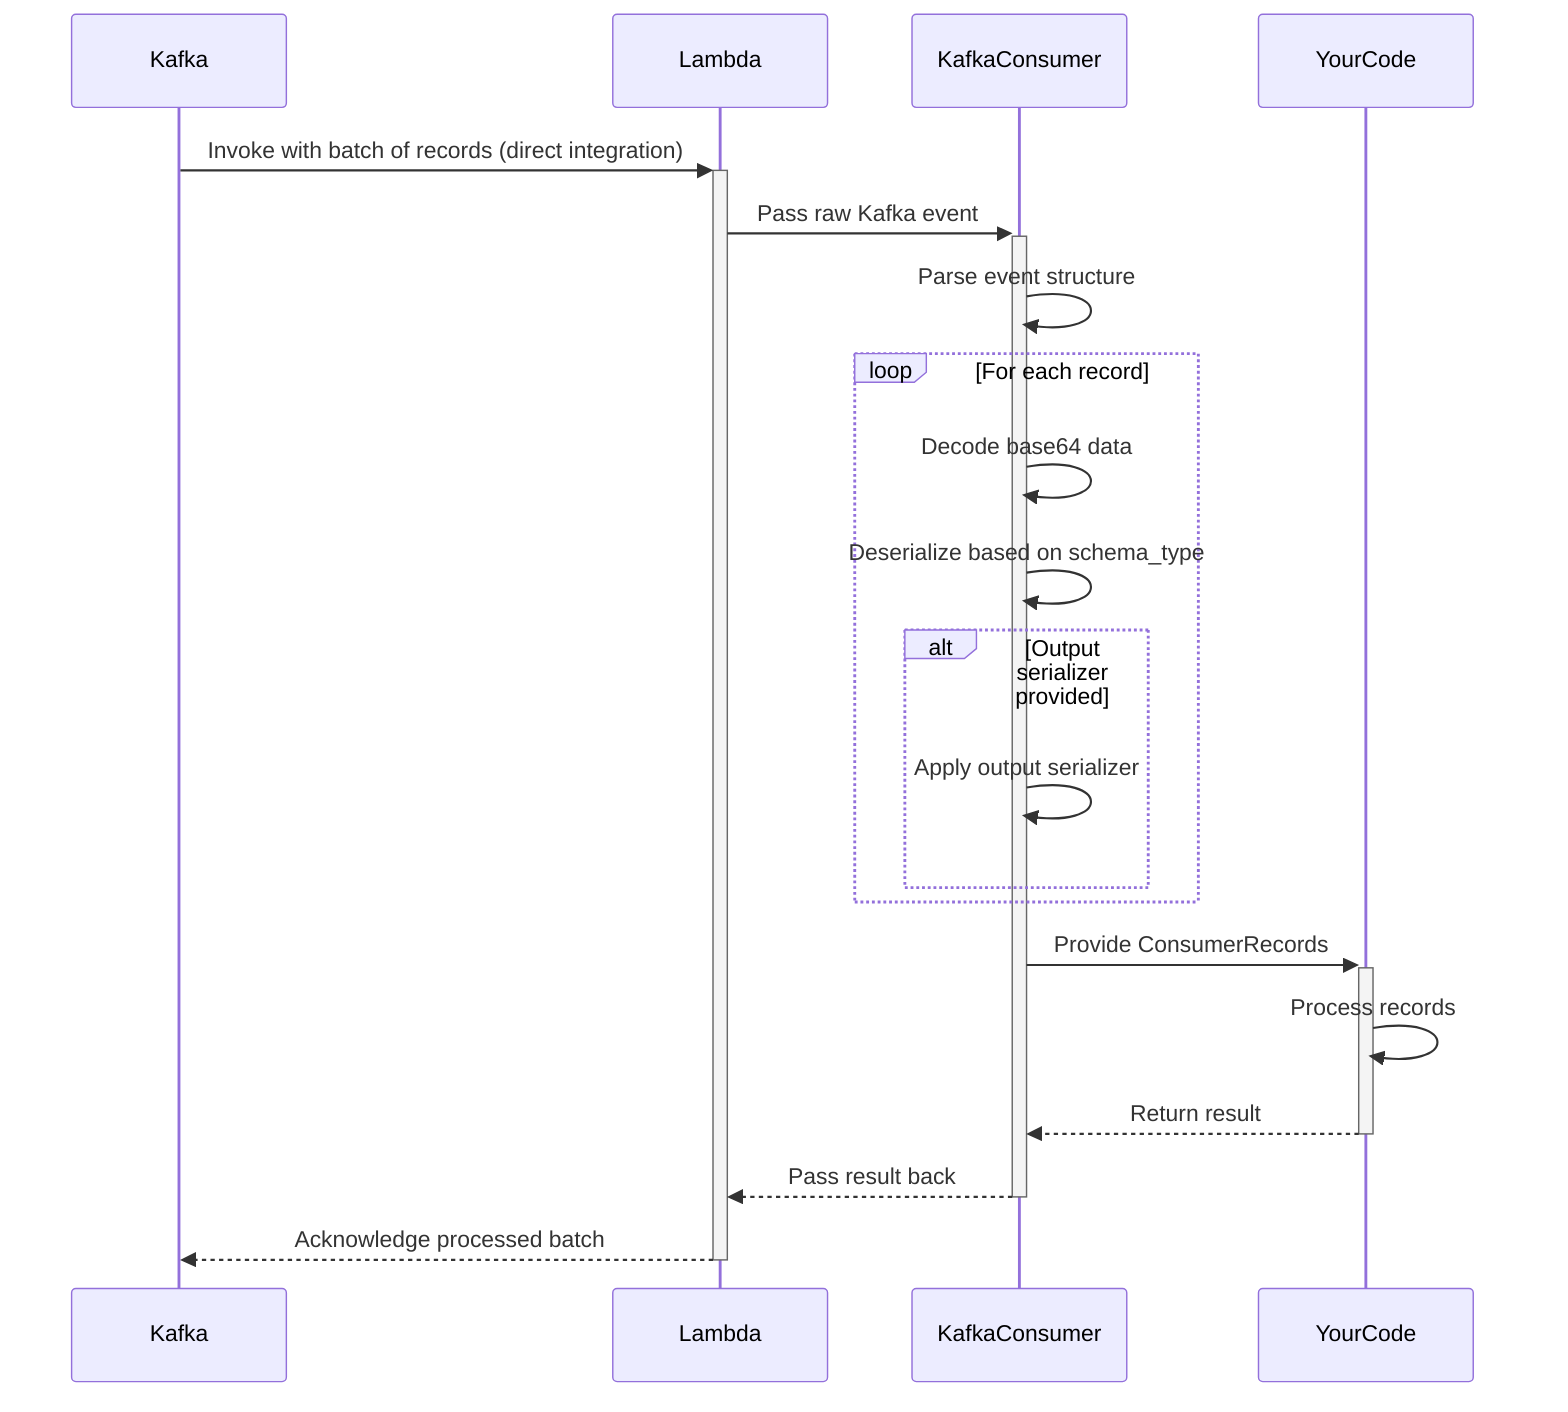 sequenceDiagram
  participant Kafka
  participant Lambda
  participant KafkaConsumer
  participant YourCode
  Kafka->>+Lambda: Invoke with batch of records (direct integration)
  Lambda->>+KafkaConsumer: Pass raw Kafka event
  KafkaConsumer->>KafkaConsumer: Parse event structure
  loop For each record
      KafkaConsumer->>KafkaConsumer: Decode base64 data
      KafkaConsumer->>KafkaConsumer: Deserialize based on schema_type
      alt Output serializer provided
          KafkaConsumer->>KafkaConsumer: Apply output serializer
      end
  end
  KafkaConsumer->>+YourCode: Provide ConsumerRecords
  YourCode->>YourCode: Process records
  YourCode-->>-KafkaConsumer: Return result
  KafkaConsumer-->>-Lambda: Pass result back
  Lambda-->>-Kafka: Acknowledge processed batch